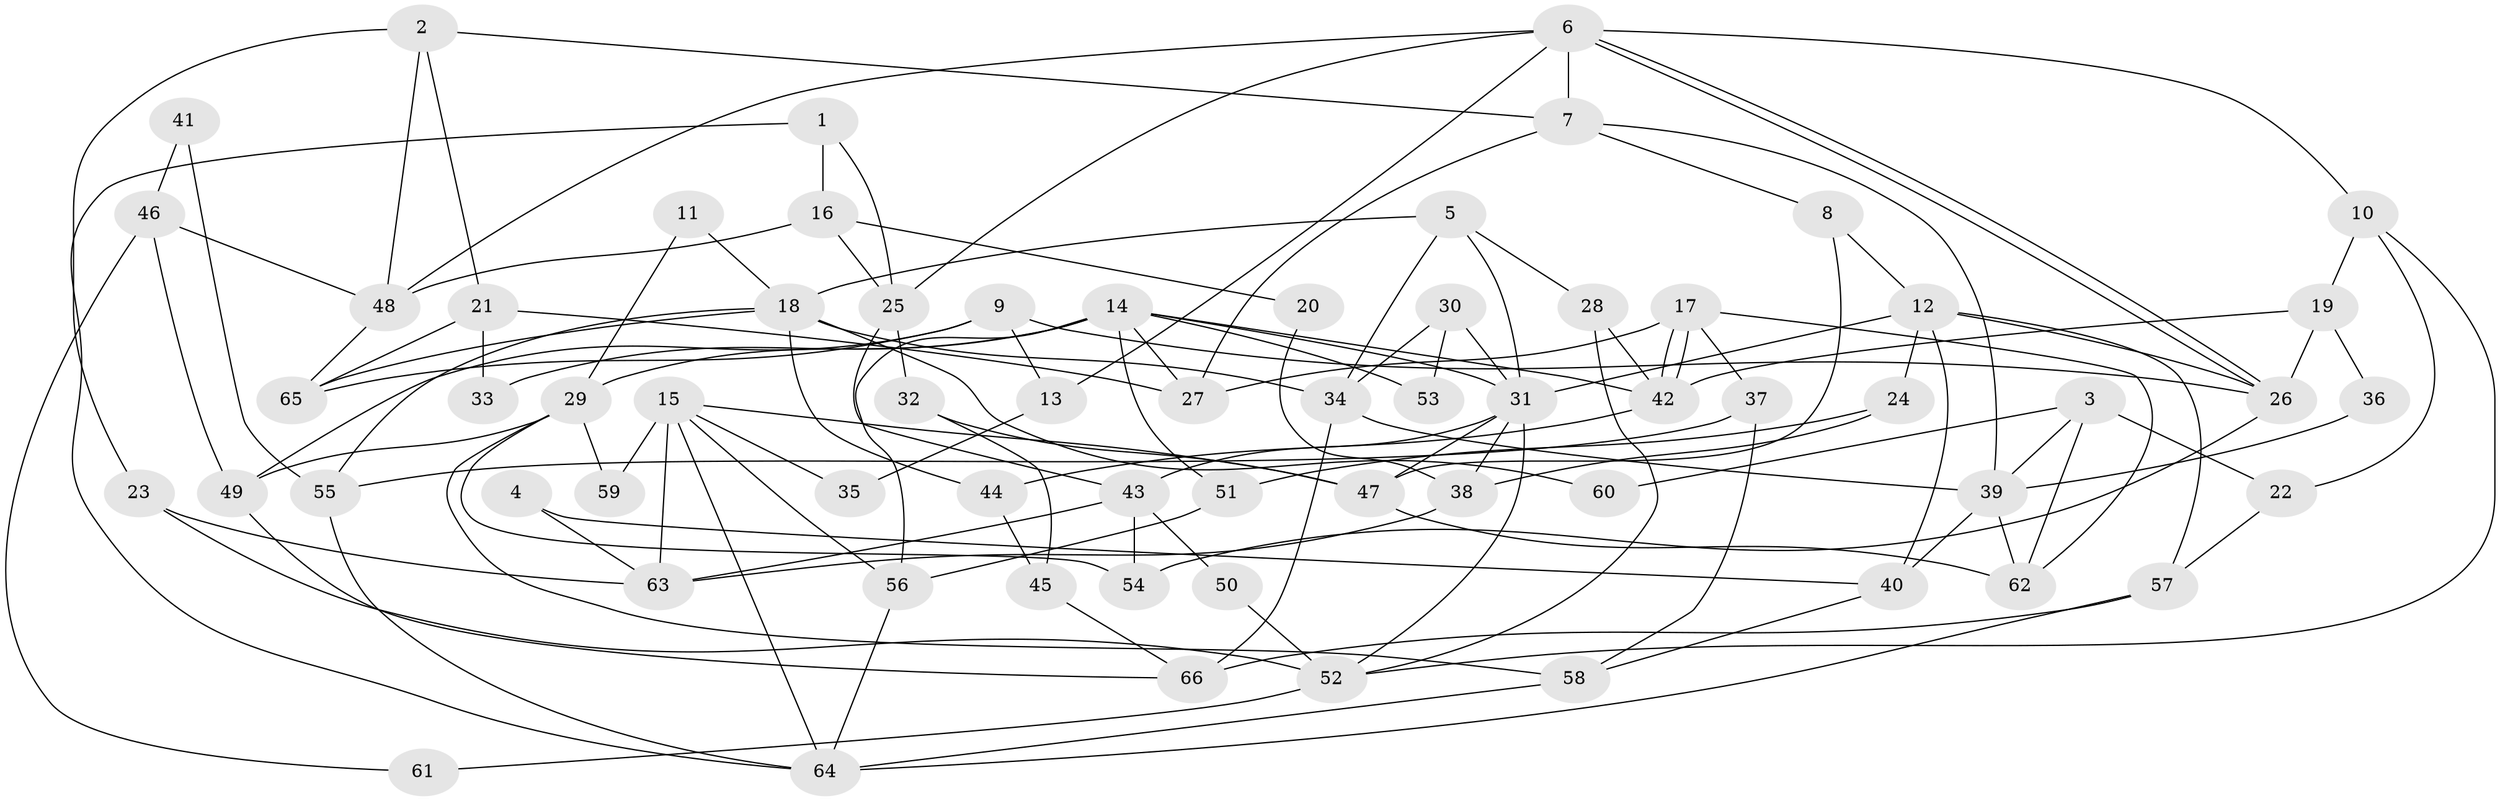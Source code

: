 // Generated by graph-tools (version 1.1) at 2025/26/03/09/25 03:26:12]
// undirected, 66 vertices, 132 edges
graph export_dot {
graph [start="1"]
  node [color=gray90,style=filled];
  1;
  2;
  3;
  4;
  5;
  6;
  7;
  8;
  9;
  10;
  11;
  12;
  13;
  14;
  15;
  16;
  17;
  18;
  19;
  20;
  21;
  22;
  23;
  24;
  25;
  26;
  27;
  28;
  29;
  30;
  31;
  32;
  33;
  34;
  35;
  36;
  37;
  38;
  39;
  40;
  41;
  42;
  43;
  44;
  45;
  46;
  47;
  48;
  49;
  50;
  51;
  52;
  53;
  54;
  55;
  56;
  57;
  58;
  59;
  60;
  61;
  62;
  63;
  64;
  65;
  66;
  1 -- 64;
  1 -- 16;
  1 -- 25;
  2 -- 7;
  2 -- 21;
  2 -- 23;
  2 -- 48;
  3 -- 39;
  3 -- 62;
  3 -- 22;
  3 -- 60;
  4 -- 40;
  4 -- 63;
  5 -- 31;
  5 -- 28;
  5 -- 18;
  5 -- 34;
  6 -- 7;
  6 -- 26;
  6 -- 26;
  6 -- 10;
  6 -- 13;
  6 -- 25;
  6 -- 48;
  7 -- 8;
  7 -- 39;
  7 -- 27;
  8 -- 47;
  8 -- 12;
  9 -- 65;
  9 -- 26;
  9 -- 13;
  9 -- 49;
  10 -- 19;
  10 -- 22;
  10 -- 52;
  11 -- 18;
  11 -- 29;
  12 -- 57;
  12 -- 40;
  12 -- 24;
  12 -- 26;
  12 -- 31;
  13 -- 35;
  14 -- 31;
  14 -- 56;
  14 -- 27;
  14 -- 29;
  14 -- 33;
  14 -- 42;
  14 -- 51;
  14 -- 53;
  15 -- 63;
  15 -- 56;
  15 -- 35;
  15 -- 47;
  15 -- 59;
  15 -- 64;
  16 -- 48;
  16 -- 25;
  16 -- 20;
  17 -- 42;
  17 -- 42;
  17 -- 27;
  17 -- 37;
  17 -- 62;
  18 -- 34;
  18 -- 44;
  18 -- 55;
  18 -- 60;
  18 -- 65;
  19 -- 26;
  19 -- 42;
  19 -- 36;
  20 -- 38;
  21 -- 27;
  21 -- 65;
  21 -- 33;
  22 -- 57;
  23 -- 52;
  23 -- 63;
  24 -- 38;
  24 -- 51;
  25 -- 32;
  25 -- 43;
  26 -- 54;
  28 -- 42;
  28 -- 52;
  29 -- 49;
  29 -- 54;
  29 -- 58;
  29 -- 59;
  30 -- 31;
  30 -- 34;
  30 -- 53;
  31 -- 43;
  31 -- 38;
  31 -- 47;
  31 -- 52;
  32 -- 47;
  32 -- 45;
  34 -- 66;
  34 -- 39;
  36 -- 39;
  37 -- 58;
  37 -- 55;
  38 -- 63;
  39 -- 62;
  39 -- 40;
  40 -- 58;
  41 -- 46;
  41 -- 55;
  42 -- 44;
  43 -- 54;
  43 -- 50;
  43 -- 63;
  44 -- 45;
  45 -- 66;
  46 -- 48;
  46 -- 49;
  46 -- 61;
  47 -- 62;
  48 -- 65;
  49 -- 66;
  50 -- 52;
  51 -- 56;
  52 -- 61;
  55 -- 64;
  56 -- 64;
  57 -- 64;
  57 -- 66;
  58 -- 64;
}
